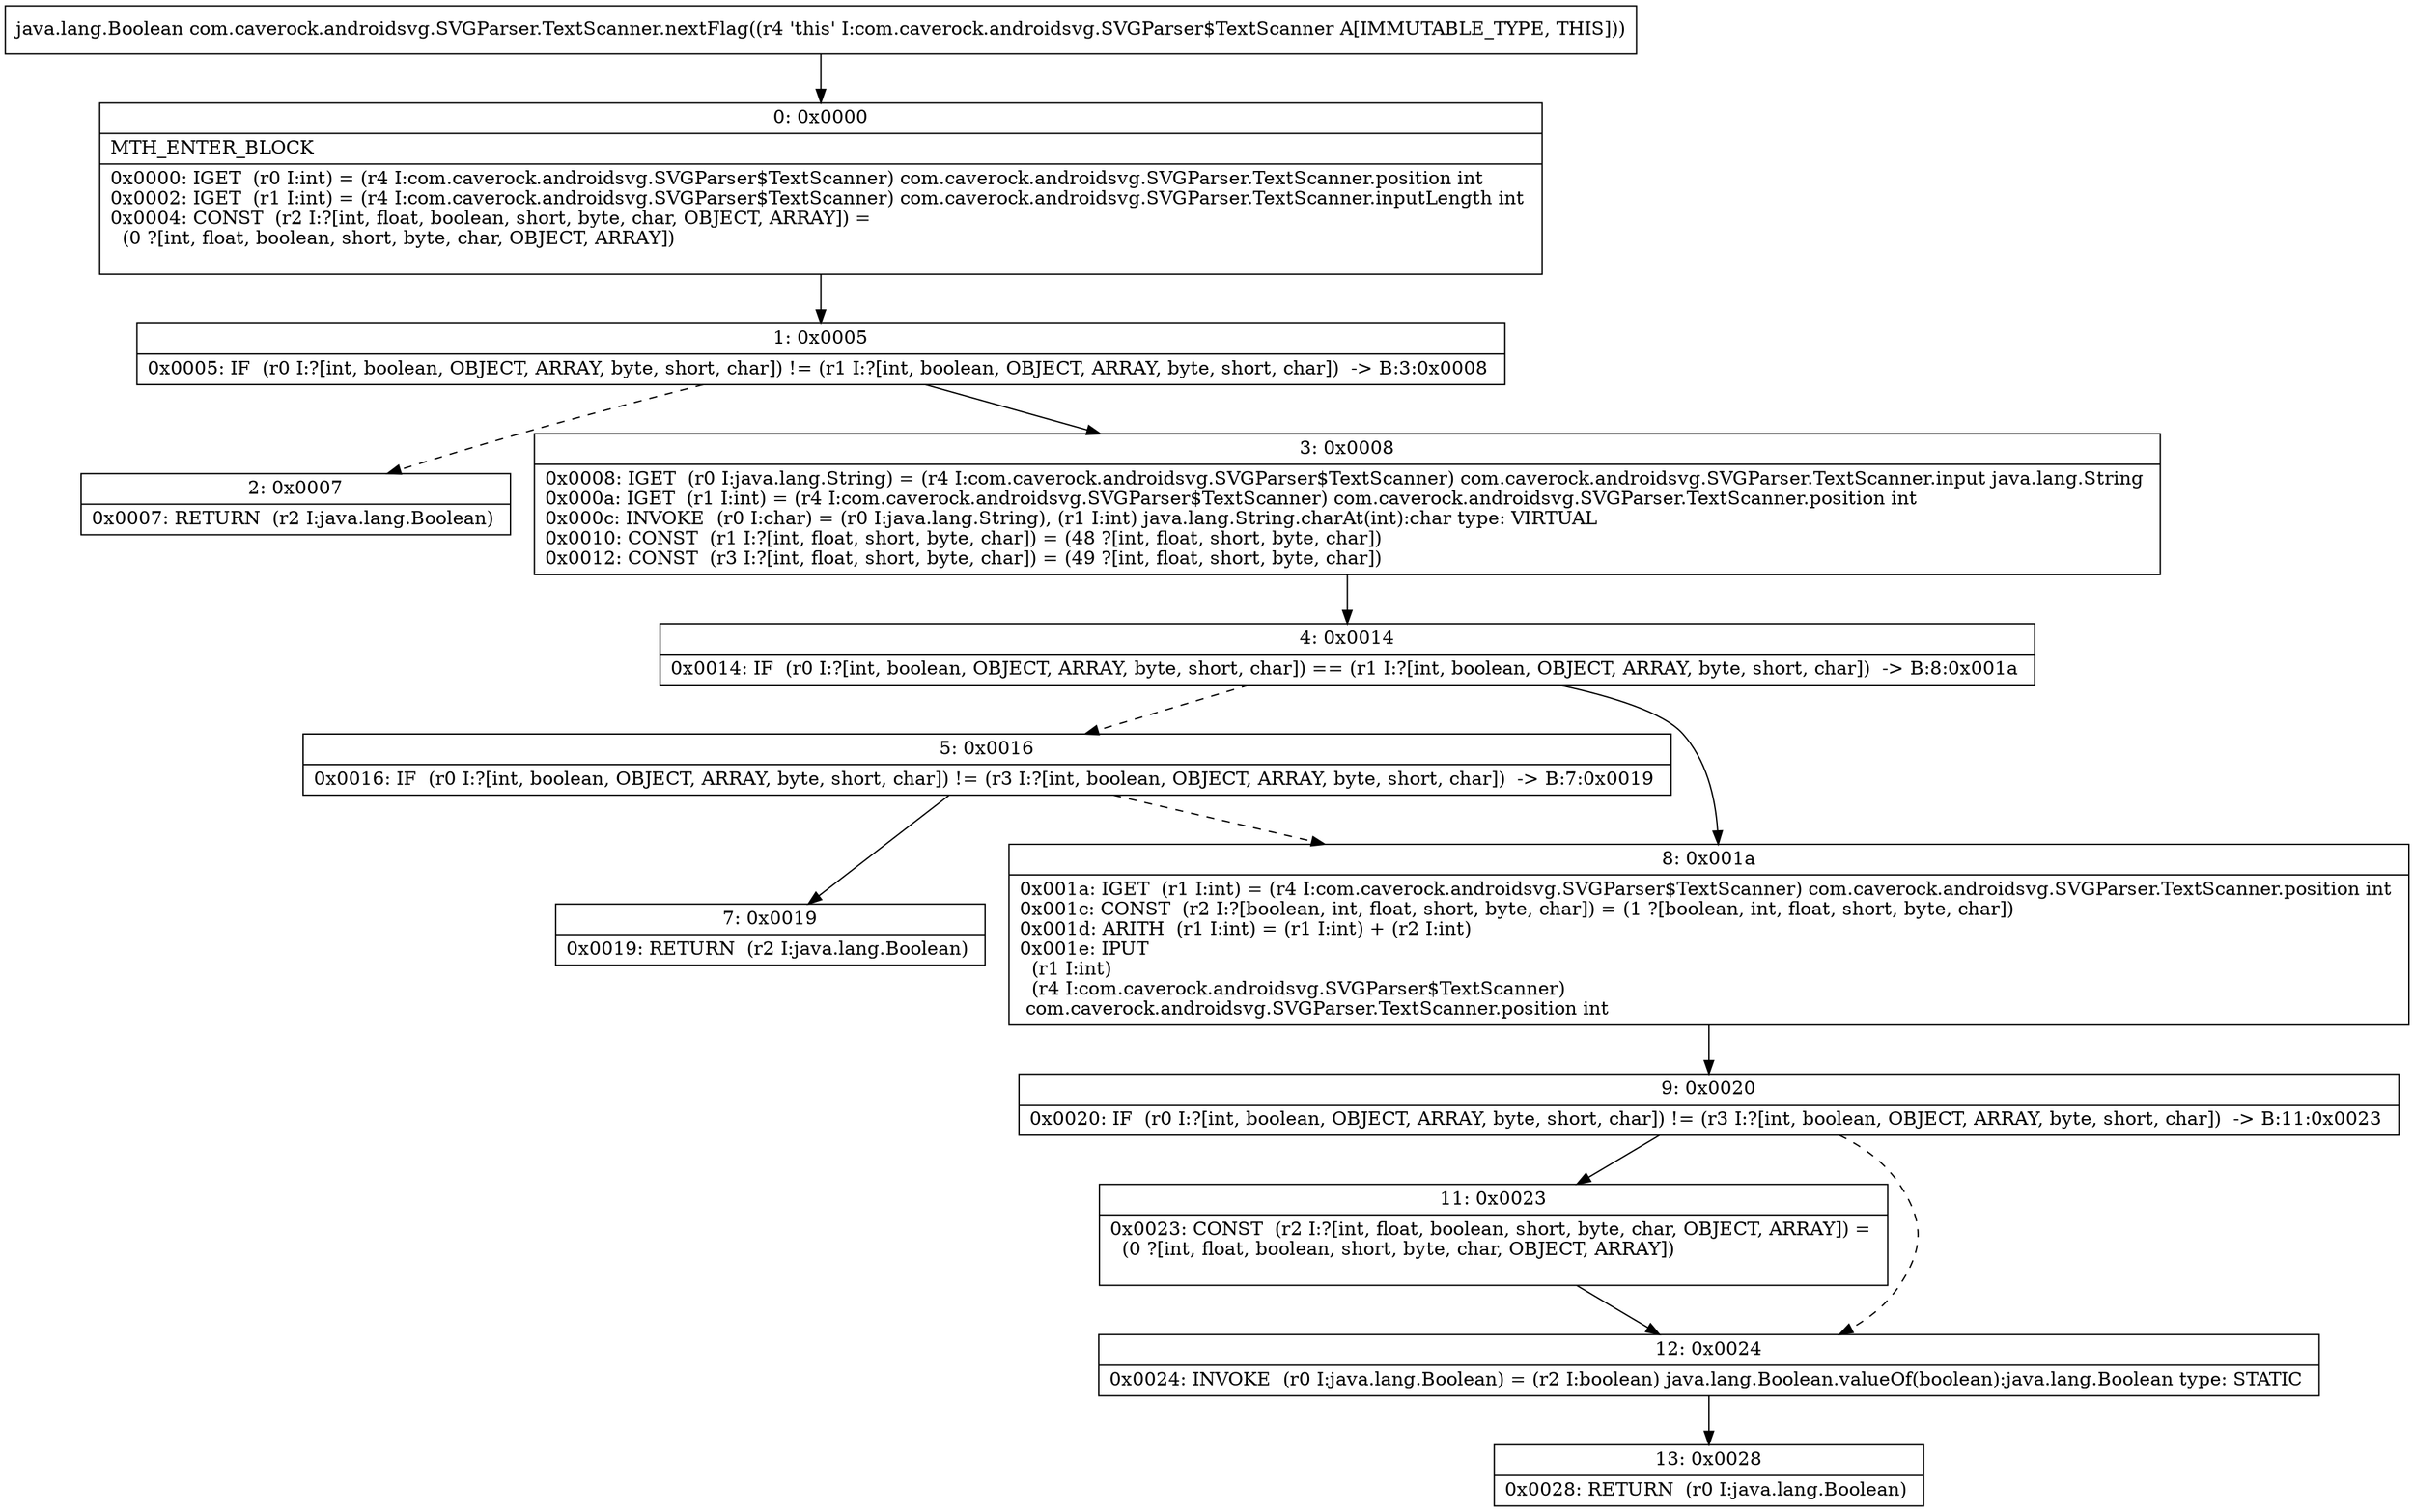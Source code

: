 digraph "CFG forcom.caverock.androidsvg.SVGParser.TextScanner.nextFlag()Ljava\/lang\/Boolean;" {
Node_0 [shape=record,label="{0\:\ 0x0000|MTH_ENTER_BLOCK\l|0x0000: IGET  (r0 I:int) = (r4 I:com.caverock.androidsvg.SVGParser$TextScanner) com.caverock.androidsvg.SVGParser.TextScanner.position int \l0x0002: IGET  (r1 I:int) = (r4 I:com.caverock.androidsvg.SVGParser$TextScanner) com.caverock.androidsvg.SVGParser.TextScanner.inputLength int \l0x0004: CONST  (r2 I:?[int, float, boolean, short, byte, char, OBJECT, ARRAY]) = \l  (0 ?[int, float, boolean, short, byte, char, OBJECT, ARRAY])\l \l}"];
Node_1 [shape=record,label="{1\:\ 0x0005|0x0005: IF  (r0 I:?[int, boolean, OBJECT, ARRAY, byte, short, char]) != (r1 I:?[int, boolean, OBJECT, ARRAY, byte, short, char])  \-\> B:3:0x0008 \l}"];
Node_2 [shape=record,label="{2\:\ 0x0007|0x0007: RETURN  (r2 I:java.lang.Boolean) \l}"];
Node_3 [shape=record,label="{3\:\ 0x0008|0x0008: IGET  (r0 I:java.lang.String) = (r4 I:com.caverock.androidsvg.SVGParser$TextScanner) com.caverock.androidsvg.SVGParser.TextScanner.input java.lang.String \l0x000a: IGET  (r1 I:int) = (r4 I:com.caverock.androidsvg.SVGParser$TextScanner) com.caverock.androidsvg.SVGParser.TextScanner.position int \l0x000c: INVOKE  (r0 I:char) = (r0 I:java.lang.String), (r1 I:int) java.lang.String.charAt(int):char type: VIRTUAL \l0x0010: CONST  (r1 I:?[int, float, short, byte, char]) = (48 ?[int, float, short, byte, char]) \l0x0012: CONST  (r3 I:?[int, float, short, byte, char]) = (49 ?[int, float, short, byte, char]) \l}"];
Node_4 [shape=record,label="{4\:\ 0x0014|0x0014: IF  (r0 I:?[int, boolean, OBJECT, ARRAY, byte, short, char]) == (r1 I:?[int, boolean, OBJECT, ARRAY, byte, short, char])  \-\> B:8:0x001a \l}"];
Node_5 [shape=record,label="{5\:\ 0x0016|0x0016: IF  (r0 I:?[int, boolean, OBJECT, ARRAY, byte, short, char]) != (r3 I:?[int, boolean, OBJECT, ARRAY, byte, short, char])  \-\> B:7:0x0019 \l}"];
Node_7 [shape=record,label="{7\:\ 0x0019|0x0019: RETURN  (r2 I:java.lang.Boolean) \l}"];
Node_8 [shape=record,label="{8\:\ 0x001a|0x001a: IGET  (r1 I:int) = (r4 I:com.caverock.androidsvg.SVGParser$TextScanner) com.caverock.androidsvg.SVGParser.TextScanner.position int \l0x001c: CONST  (r2 I:?[boolean, int, float, short, byte, char]) = (1 ?[boolean, int, float, short, byte, char]) \l0x001d: ARITH  (r1 I:int) = (r1 I:int) + (r2 I:int) \l0x001e: IPUT  \l  (r1 I:int)\l  (r4 I:com.caverock.androidsvg.SVGParser$TextScanner)\l com.caverock.androidsvg.SVGParser.TextScanner.position int \l}"];
Node_9 [shape=record,label="{9\:\ 0x0020|0x0020: IF  (r0 I:?[int, boolean, OBJECT, ARRAY, byte, short, char]) != (r3 I:?[int, boolean, OBJECT, ARRAY, byte, short, char])  \-\> B:11:0x0023 \l}"];
Node_11 [shape=record,label="{11\:\ 0x0023|0x0023: CONST  (r2 I:?[int, float, boolean, short, byte, char, OBJECT, ARRAY]) = \l  (0 ?[int, float, boolean, short, byte, char, OBJECT, ARRAY])\l \l}"];
Node_12 [shape=record,label="{12\:\ 0x0024|0x0024: INVOKE  (r0 I:java.lang.Boolean) = (r2 I:boolean) java.lang.Boolean.valueOf(boolean):java.lang.Boolean type: STATIC \l}"];
Node_13 [shape=record,label="{13\:\ 0x0028|0x0028: RETURN  (r0 I:java.lang.Boolean) \l}"];
MethodNode[shape=record,label="{java.lang.Boolean com.caverock.androidsvg.SVGParser.TextScanner.nextFlag((r4 'this' I:com.caverock.androidsvg.SVGParser$TextScanner A[IMMUTABLE_TYPE, THIS])) }"];
MethodNode -> Node_0;
Node_0 -> Node_1;
Node_1 -> Node_2[style=dashed];
Node_1 -> Node_3;
Node_3 -> Node_4;
Node_4 -> Node_5[style=dashed];
Node_4 -> Node_8;
Node_5 -> Node_7;
Node_5 -> Node_8[style=dashed];
Node_8 -> Node_9;
Node_9 -> Node_11;
Node_9 -> Node_12[style=dashed];
Node_11 -> Node_12;
Node_12 -> Node_13;
}

